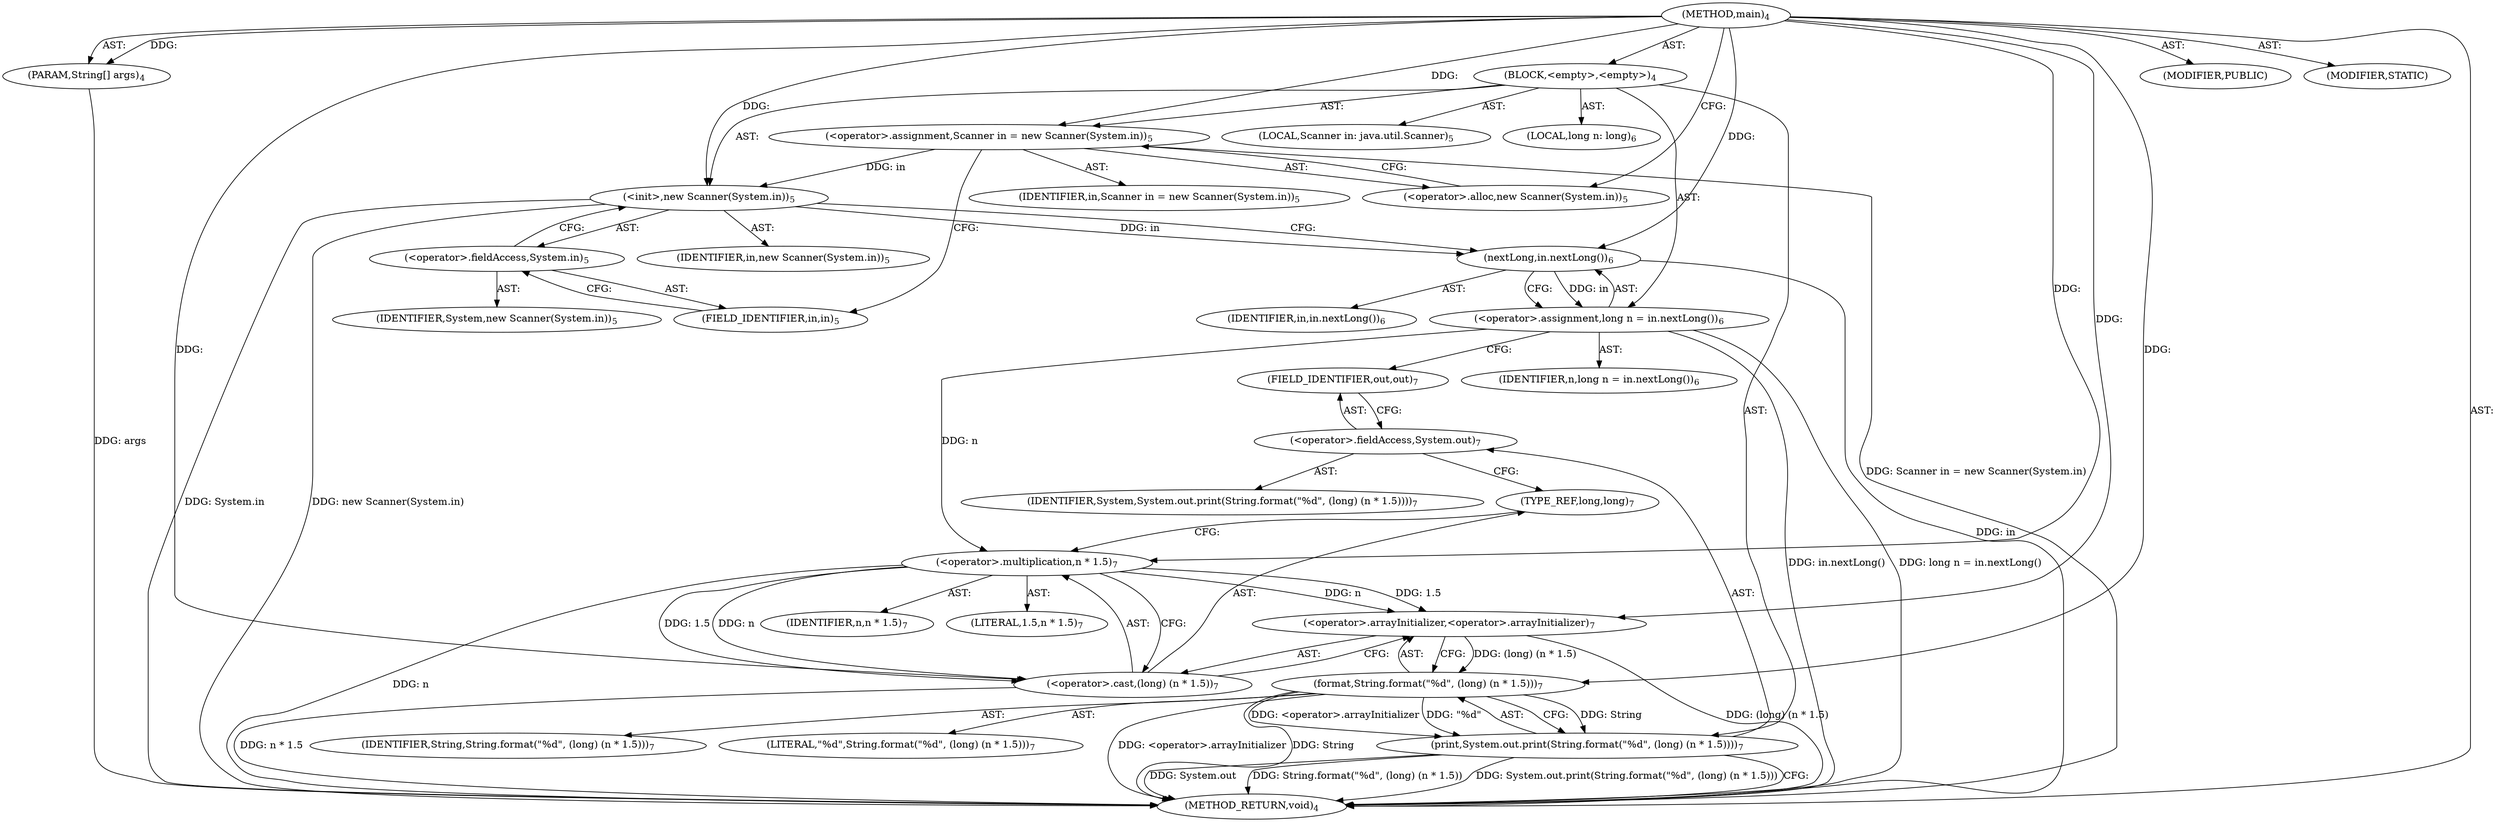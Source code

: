 digraph "main" {  
"19" [label = <(METHOD,main)<SUB>4</SUB>> ]
"20" [label = <(PARAM,String[] args)<SUB>4</SUB>> ]
"21" [label = <(BLOCK,&lt;empty&gt;,&lt;empty&gt;)<SUB>4</SUB>> ]
"4" [label = <(LOCAL,Scanner in: java.util.Scanner)<SUB>5</SUB>> ]
"22" [label = <(&lt;operator&gt;.assignment,Scanner in = new Scanner(System.in))<SUB>5</SUB>> ]
"23" [label = <(IDENTIFIER,in,Scanner in = new Scanner(System.in))<SUB>5</SUB>> ]
"24" [label = <(&lt;operator&gt;.alloc,new Scanner(System.in))<SUB>5</SUB>> ]
"25" [label = <(&lt;init&gt;,new Scanner(System.in))<SUB>5</SUB>> ]
"3" [label = <(IDENTIFIER,in,new Scanner(System.in))<SUB>5</SUB>> ]
"26" [label = <(&lt;operator&gt;.fieldAccess,System.in)<SUB>5</SUB>> ]
"27" [label = <(IDENTIFIER,System,new Scanner(System.in))<SUB>5</SUB>> ]
"28" [label = <(FIELD_IDENTIFIER,in,in)<SUB>5</SUB>> ]
"29" [label = <(LOCAL,long n: long)<SUB>6</SUB>> ]
"30" [label = <(&lt;operator&gt;.assignment,long n = in.nextLong())<SUB>6</SUB>> ]
"31" [label = <(IDENTIFIER,n,long n = in.nextLong())<SUB>6</SUB>> ]
"32" [label = <(nextLong,in.nextLong())<SUB>6</SUB>> ]
"33" [label = <(IDENTIFIER,in,in.nextLong())<SUB>6</SUB>> ]
"34" [label = <(print,System.out.print(String.format(&quot;%d&quot;, (long) (n * 1.5))))<SUB>7</SUB>> ]
"35" [label = <(&lt;operator&gt;.fieldAccess,System.out)<SUB>7</SUB>> ]
"36" [label = <(IDENTIFIER,System,System.out.print(String.format(&quot;%d&quot;, (long) (n * 1.5))))<SUB>7</SUB>> ]
"37" [label = <(FIELD_IDENTIFIER,out,out)<SUB>7</SUB>> ]
"38" [label = <(format,String.format(&quot;%d&quot;, (long) (n * 1.5)))<SUB>7</SUB>> ]
"39" [label = <(IDENTIFIER,String,String.format(&quot;%d&quot;, (long) (n * 1.5)))<SUB>7</SUB>> ]
"40" [label = <(LITERAL,&quot;%d&quot;,String.format(&quot;%d&quot;, (long) (n * 1.5)))<SUB>7</SUB>> ]
"41" [label = <(&lt;operator&gt;.arrayInitializer,&lt;operator&gt;.arrayInitializer)<SUB>7</SUB>> ]
"42" [label = <(&lt;operator&gt;.cast,(long) (n * 1.5))<SUB>7</SUB>> ]
"43" [label = <(TYPE_REF,long,long)<SUB>7</SUB>> ]
"44" [label = <(&lt;operator&gt;.multiplication,n * 1.5)<SUB>7</SUB>> ]
"45" [label = <(IDENTIFIER,n,n * 1.5)<SUB>7</SUB>> ]
"46" [label = <(LITERAL,1.5,n * 1.5)<SUB>7</SUB>> ]
"47" [label = <(MODIFIER,PUBLIC)> ]
"48" [label = <(MODIFIER,STATIC)> ]
"49" [label = <(METHOD_RETURN,void)<SUB>4</SUB>> ]
  "19" -> "20"  [ label = "AST: "] 
  "19" -> "21"  [ label = "AST: "] 
  "19" -> "47"  [ label = "AST: "] 
  "19" -> "48"  [ label = "AST: "] 
  "19" -> "49"  [ label = "AST: "] 
  "21" -> "4"  [ label = "AST: "] 
  "21" -> "22"  [ label = "AST: "] 
  "21" -> "25"  [ label = "AST: "] 
  "21" -> "29"  [ label = "AST: "] 
  "21" -> "30"  [ label = "AST: "] 
  "21" -> "34"  [ label = "AST: "] 
  "22" -> "23"  [ label = "AST: "] 
  "22" -> "24"  [ label = "AST: "] 
  "25" -> "3"  [ label = "AST: "] 
  "25" -> "26"  [ label = "AST: "] 
  "26" -> "27"  [ label = "AST: "] 
  "26" -> "28"  [ label = "AST: "] 
  "30" -> "31"  [ label = "AST: "] 
  "30" -> "32"  [ label = "AST: "] 
  "32" -> "33"  [ label = "AST: "] 
  "34" -> "35"  [ label = "AST: "] 
  "34" -> "38"  [ label = "AST: "] 
  "35" -> "36"  [ label = "AST: "] 
  "35" -> "37"  [ label = "AST: "] 
  "38" -> "39"  [ label = "AST: "] 
  "38" -> "40"  [ label = "AST: "] 
  "38" -> "41"  [ label = "AST: "] 
  "41" -> "42"  [ label = "AST: "] 
  "42" -> "43"  [ label = "AST: "] 
  "42" -> "44"  [ label = "AST: "] 
  "44" -> "45"  [ label = "AST: "] 
  "44" -> "46"  [ label = "AST: "] 
  "22" -> "28"  [ label = "CFG: "] 
  "25" -> "32"  [ label = "CFG: "] 
  "30" -> "37"  [ label = "CFG: "] 
  "34" -> "49"  [ label = "CFG: "] 
  "24" -> "22"  [ label = "CFG: "] 
  "26" -> "25"  [ label = "CFG: "] 
  "32" -> "30"  [ label = "CFG: "] 
  "35" -> "43"  [ label = "CFG: "] 
  "38" -> "34"  [ label = "CFG: "] 
  "28" -> "26"  [ label = "CFG: "] 
  "37" -> "35"  [ label = "CFG: "] 
  "41" -> "38"  [ label = "CFG: "] 
  "42" -> "41"  [ label = "CFG: "] 
  "43" -> "44"  [ label = "CFG: "] 
  "44" -> "42"  [ label = "CFG: "] 
  "19" -> "24"  [ label = "CFG: "] 
  "20" -> "49"  [ label = "DDG: args"] 
  "22" -> "49"  [ label = "DDG: Scanner in = new Scanner(System.in)"] 
  "25" -> "49"  [ label = "DDG: System.in"] 
  "25" -> "49"  [ label = "DDG: new Scanner(System.in)"] 
  "32" -> "49"  [ label = "DDG: in"] 
  "30" -> "49"  [ label = "DDG: in.nextLong()"] 
  "30" -> "49"  [ label = "DDG: long n = in.nextLong()"] 
  "34" -> "49"  [ label = "DDG: System.out"] 
  "44" -> "49"  [ label = "DDG: n"] 
  "42" -> "49"  [ label = "DDG: n * 1.5"] 
  "41" -> "49"  [ label = "DDG: (long) (n * 1.5)"] 
  "38" -> "49"  [ label = "DDG: &lt;operator&gt;.arrayInitializer"] 
  "34" -> "49"  [ label = "DDG: String.format(&quot;%d&quot;, (long) (n * 1.5))"] 
  "34" -> "49"  [ label = "DDG: System.out.print(String.format(&quot;%d&quot;, (long) (n * 1.5)))"] 
  "38" -> "49"  [ label = "DDG: String"] 
  "19" -> "20"  [ label = "DDG: "] 
  "19" -> "22"  [ label = "DDG: "] 
  "32" -> "30"  [ label = "DDG: in"] 
  "22" -> "25"  [ label = "DDG: in"] 
  "19" -> "25"  [ label = "DDG: "] 
  "38" -> "34"  [ label = "DDG: String"] 
  "38" -> "34"  [ label = "DDG: &quot;%d&quot;"] 
  "38" -> "34"  [ label = "DDG: &lt;operator&gt;.arrayInitializer"] 
  "25" -> "32"  [ label = "DDG: in"] 
  "19" -> "32"  [ label = "DDG: "] 
  "19" -> "38"  [ label = "DDG: "] 
  "41" -> "38"  [ label = "DDG: (long) (n * 1.5)"] 
  "19" -> "41"  [ label = "DDG: "] 
  "44" -> "41"  [ label = "DDG: n"] 
  "44" -> "41"  [ label = "DDG: 1.5"] 
  "19" -> "42"  [ label = "DDG: "] 
  "44" -> "42"  [ label = "DDG: n"] 
  "44" -> "42"  [ label = "DDG: 1.5"] 
  "30" -> "44"  [ label = "DDG: n"] 
  "19" -> "44"  [ label = "DDG: "] 
}

